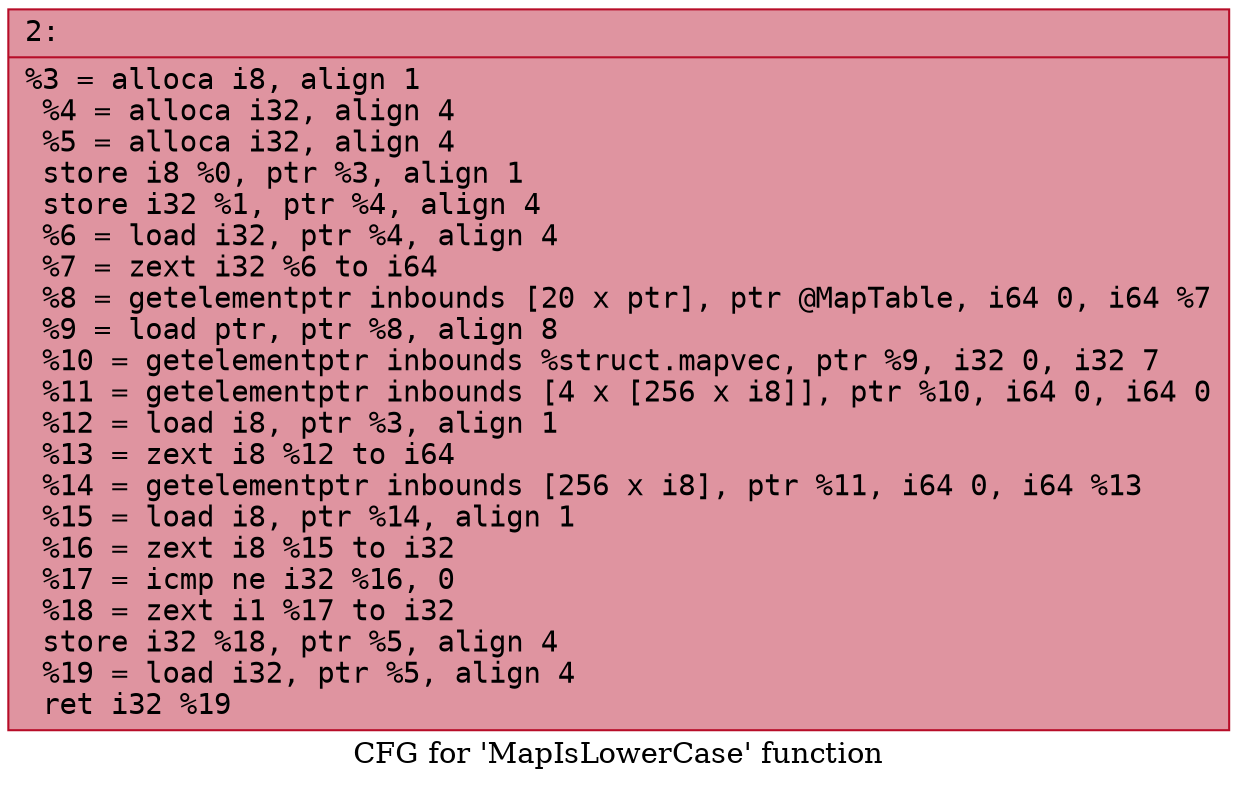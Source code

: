 digraph "CFG for 'MapIsLowerCase' function" {
	label="CFG for 'MapIsLowerCase' function";

	Node0x60000269bb60 [shape=record,color="#b70d28ff", style=filled, fillcolor="#b70d2870" fontname="Courier",label="{2:\l|  %3 = alloca i8, align 1\l  %4 = alloca i32, align 4\l  %5 = alloca i32, align 4\l  store i8 %0, ptr %3, align 1\l  store i32 %1, ptr %4, align 4\l  %6 = load i32, ptr %4, align 4\l  %7 = zext i32 %6 to i64\l  %8 = getelementptr inbounds [20 x ptr], ptr @MapTable, i64 0, i64 %7\l  %9 = load ptr, ptr %8, align 8\l  %10 = getelementptr inbounds %struct.mapvec, ptr %9, i32 0, i32 7\l  %11 = getelementptr inbounds [4 x [256 x i8]], ptr %10, i64 0, i64 0\l  %12 = load i8, ptr %3, align 1\l  %13 = zext i8 %12 to i64\l  %14 = getelementptr inbounds [256 x i8], ptr %11, i64 0, i64 %13\l  %15 = load i8, ptr %14, align 1\l  %16 = zext i8 %15 to i32\l  %17 = icmp ne i32 %16, 0\l  %18 = zext i1 %17 to i32\l  store i32 %18, ptr %5, align 4\l  %19 = load i32, ptr %5, align 4\l  ret i32 %19\l}"];
}
